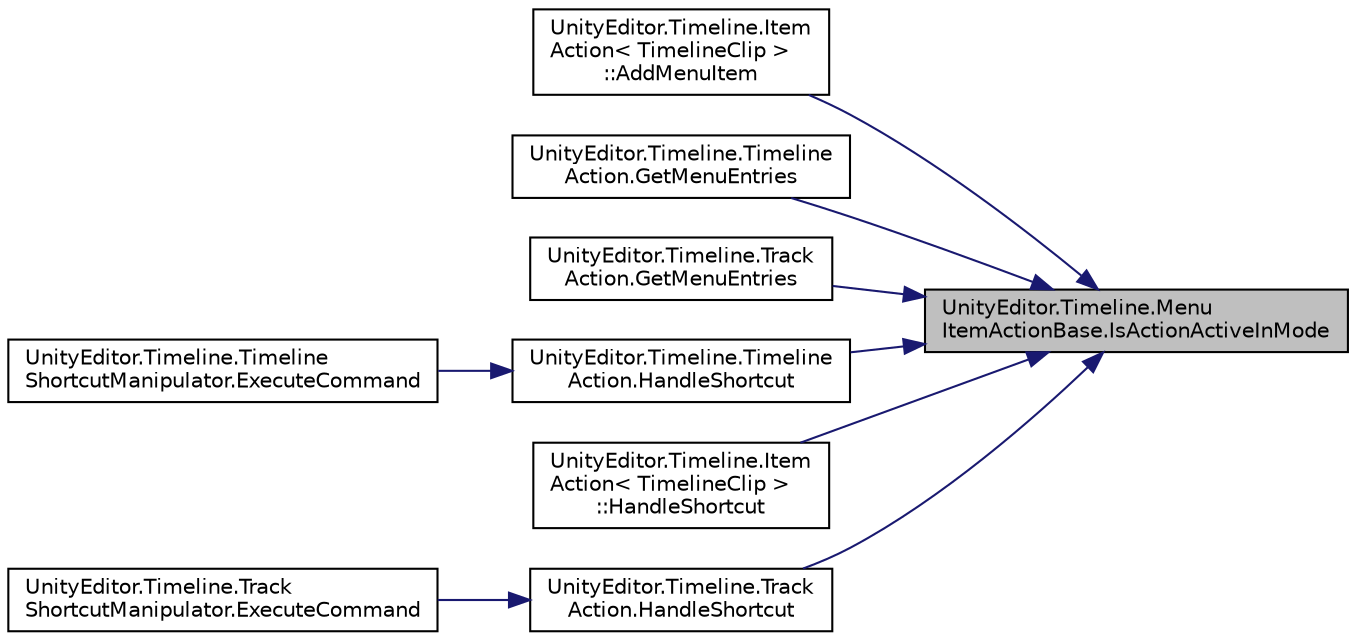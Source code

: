 digraph "UnityEditor.Timeline.MenuItemActionBase.IsActionActiveInMode"
{
 // LATEX_PDF_SIZE
  edge [fontname="Helvetica",fontsize="10",labelfontname="Helvetica",labelfontsize="10"];
  node [fontname="Helvetica",fontsize="10",shape=record];
  rankdir="RL";
  Node1 [label="UnityEditor.Timeline.Menu\lItemActionBase.IsActionActiveInMode",height=0.2,width=0.4,color="black", fillcolor="grey75", style="filled", fontcolor="black",tooltip=" "];
  Node1 -> Node2 [dir="back",color="midnightblue",fontsize="10",style="solid",fontname="Helvetica"];
  Node2 [label="UnityEditor.Timeline.Item\lAction\< TimelineClip \>\l::AddMenuItem",height=0.2,width=0.4,color="black", fillcolor="white", style="filled",URL="$class_unity_editor_1_1_timeline_1_1_item_action.html#a13a8d1b8e3449ac313a5a5882afa7456",tooltip=" "];
  Node1 -> Node3 [dir="back",color="midnightblue",fontsize="10",style="solid",fontname="Helvetica"];
  Node3 [label="UnityEditor.Timeline.Timeline\lAction.GetMenuEntries",height=0.2,width=0.4,color="black", fillcolor="white", style="filled",URL="$class_unity_editor_1_1_timeline_1_1_timeline_action.html#a8ca3465858bf02905795fab03dba2e98",tooltip=" "];
  Node1 -> Node4 [dir="back",color="midnightblue",fontsize="10",style="solid",fontname="Helvetica"];
  Node4 [label="UnityEditor.Timeline.Track\lAction.GetMenuEntries",height=0.2,width=0.4,color="black", fillcolor="white", style="filled",URL="$class_unity_editor_1_1_timeline_1_1_track_action.html#a5803969b21e353535616724950c19b8d",tooltip=" "];
  Node1 -> Node5 [dir="back",color="midnightblue",fontsize="10",style="solid",fontname="Helvetica"];
  Node5 [label="UnityEditor.Timeline.Timeline\lAction.HandleShortcut",height=0.2,width=0.4,color="black", fillcolor="white", style="filled",URL="$class_unity_editor_1_1_timeline_1_1_timeline_action.html#a8b0d1311b3c56f6c8232659bb2ded4ab",tooltip=" "];
  Node5 -> Node6 [dir="back",color="midnightblue",fontsize="10",style="solid",fontname="Helvetica"];
  Node6 [label="UnityEditor.Timeline.Timeline\lShortcutManipulator.ExecuteCommand",height=0.2,width=0.4,color="black", fillcolor="white", style="filled",URL="$class_unity_editor_1_1_timeline_1_1_timeline_shortcut_manipulator.html#acb444591cf652e50a0a43953a463fb2d",tooltip=" "];
  Node1 -> Node7 [dir="back",color="midnightblue",fontsize="10",style="solid",fontname="Helvetica"];
  Node7 [label="UnityEditor.Timeline.Item\lAction\< TimelineClip \>\l::HandleShortcut",height=0.2,width=0.4,color="black", fillcolor="white", style="filled",URL="$class_unity_editor_1_1_timeline_1_1_item_action.html#aab9b449c05f93c479a730380a3c10abf",tooltip=" "];
  Node1 -> Node8 [dir="back",color="midnightblue",fontsize="10",style="solid",fontname="Helvetica"];
  Node8 [label="UnityEditor.Timeline.Track\lAction.HandleShortcut",height=0.2,width=0.4,color="black", fillcolor="white", style="filled",URL="$class_unity_editor_1_1_timeline_1_1_track_action.html#a95af73057a5aec7baa1c83c337346dd7",tooltip=" "];
  Node8 -> Node9 [dir="back",color="midnightblue",fontsize="10",style="solid",fontname="Helvetica"];
  Node9 [label="UnityEditor.Timeline.Track\lShortcutManipulator.ExecuteCommand",height=0.2,width=0.4,color="black", fillcolor="white", style="filled",URL="$class_unity_editor_1_1_timeline_1_1_track_shortcut_manipulator.html#ae7603696d6d41e04b49a42efb5435483",tooltip=" "];
}

